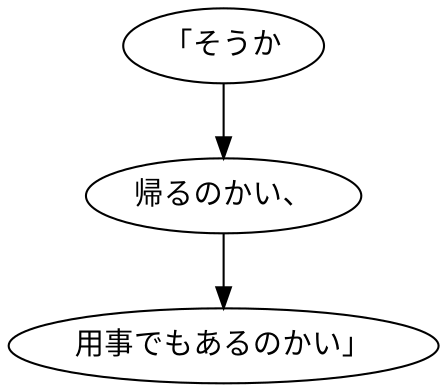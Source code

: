 digraph graph7584 {
	node0 [label="「そうか"];
	node1 [label="帰るのかい、"];
	node2 [label="用事でもあるのかい」"];
	node0 -> node1;
	node1 -> node2;
}
